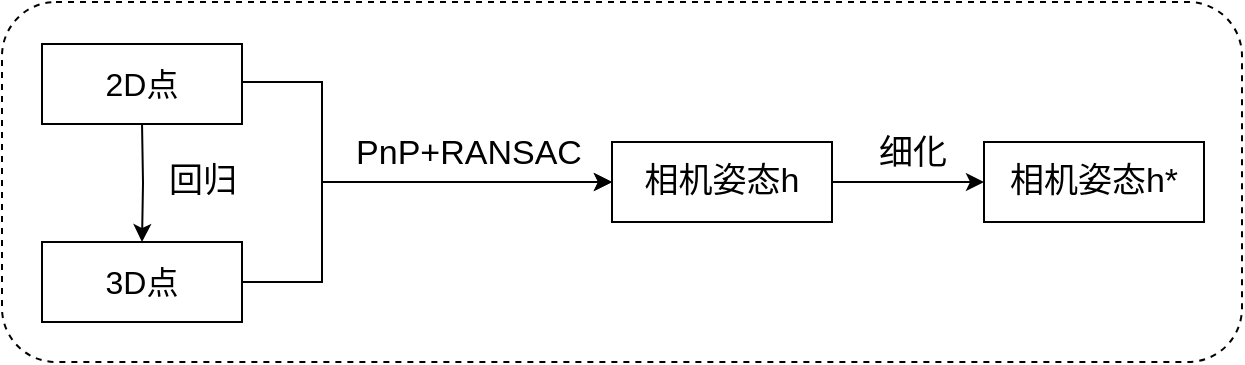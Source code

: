 <mxfile version="14.6.12" type="github">
  <diagram id="eaD8MX3vgt7gd6s6Sl5r" name="Page-1">
    <mxGraphModel dx="1422" dy="706" grid="1" gridSize="10" guides="1" tooltips="1" connect="1" arrows="1" fold="1" page="1" pageScale="1" pageWidth="827" pageHeight="1169" math="0" shadow="0">
      <root>
        <mxCell id="0" />
        <mxCell id="1" parent="0" />
        <mxCell id="dDHRLriayj3Ol6LwU3u3-13" value="" style="rounded=1;whiteSpace=wrap;html=1;fillColor=none;dashed=1;" vertex="1" parent="1">
          <mxGeometry x="70" y="370" width="620" height="180" as="geometry" />
        </mxCell>
        <mxCell id="dDHRLriayj3Ol6LwU3u3-3" style="edgeStyle=orthogonalEdgeStyle;rounded=0;orthogonalLoop=1;jettySize=auto;html=1;" edge="1" parent="1" target="dDHRLriayj3Ol6LwU3u3-2">
          <mxGeometry relative="1" as="geometry">
            <mxPoint x="140" y="430" as="sourcePoint" />
          </mxGeometry>
        </mxCell>
        <mxCell id="dDHRLriayj3Ol6LwU3u3-5" style="edgeStyle=orthogonalEdgeStyle;rounded=0;orthogonalLoop=1;jettySize=auto;html=1;exitX=1;exitY=0.5;exitDx=0;exitDy=0;entryX=0;entryY=0.5;entryDx=0;entryDy=0;" edge="1" parent="1" target="dDHRLriayj3Ol6LwU3u3-6">
          <mxGeometry relative="1" as="geometry">
            <mxPoint x="270" y="500" as="targetPoint" />
            <mxPoint x="190" y="412.5" as="sourcePoint" />
            <Array as="points">
              <mxPoint x="230" y="410" />
              <mxPoint x="230" y="460" />
            </Array>
          </mxGeometry>
        </mxCell>
        <mxCell id="dDHRLriayj3Ol6LwU3u3-10" style="edgeStyle=orthogonalEdgeStyle;rounded=0;orthogonalLoop=1;jettySize=auto;html=1;entryX=0;entryY=0.5;entryDx=0;entryDy=0;" edge="1" parent="1" source="dDHRLriayj3Ol6LwU3u3-2" target="dDHRLriayj3Ol6LwU3u3-6">
          <mxGeometry relative="1" as="geometry">
            <Array as="points">
              <mxPoint x="230" y="510" />
              <mxPoint x="230" y="460" />
            </Array>
          </mxGeometry>
        </mxCell>
        <mxCell id="dDHRLriayj3Ol6LwU3u3-2" value="&lt;font style=&quot;font-size: 16px&quot;&gt;3D点&lt;/font&gt;" style="rounded=0;whiteSpace=wrap;html=1;" vertex="1" parent="1">
          <mxGeometry x="90" y="490" width="100" height="40" as="geometry" />
        </mxCell>
        <mxCell id="dDHRLriayj3Ol6LwU3u3-4" value="&lt;font style=&quot;font-size: 17px&quot;&gt;回归&lt;/font&gt;" style="text;html=1;align=center;verticalAlign=middle;resizable=0;points=[];autosize=1;strokeColor=none;" vertex="1" parent="1">
          <mxGeometry x="145" y="450" width="50" height="20" as="geometry" />
        </mxCell>
        <mxCell id="dDHRLriayj3Ol6LwU3u3-7" style="edgeStyle=orthogonalEdgeStyle;rounded=0;orthogonalLoop=1;jettySize=auto;html=1;entryX=0;entryY=0.5;entryDx=0;entryDy=0;" edge="1" parent="1" source="dDHRLriayj3Ol6LwU3u3-6" target="dDHRLriayj3Ol6LwU3u3-8">
          <mxGeometry relative="1" as="geometry">
            <mxPoint x="630" y="480" as="targetPoint" />
          </mxGeometry>
        </mxCell>
        <mxCell id="dDHRLriayj3Ol6LwU3u3-6" value="&lt;font style=&quot;font-size: 17px&quot;&gt;相机姿态h&lt;/font&gt;" style="rounded=0;whiteSpace=wrap;html=1;" vertex="1" parent="1">
          <mxGeometry x="375" y="440" width="110" height="40" as="geometry" />
        </mxCell>
        <mxCell id="dDHRLriayj3Ol6LwU3u3-8" value="&lt;font style=&quot;font-size: 17px&quot;&gt;相机姿态h*&lt;/font&gt;" style="rounded=0;whiteSpace=wrap;html=1;" vertex="1" parent="1">
          <mxGeometry x="561" y="440" width="110" height="40" as="geometry" />
        </mxCell>
        <mxCell id="dDHRLriayj3Ol6LwU3u3-11" value="&lt;font style=&quot;font-size: 17px&quot;&gt;PnP+RANSAC&lt;/font&gt;" style="text;html=1;align=center;verticalAlign=middle;resizable=0;points=[];autosize=1;strokeColor=none;" vertex="1" parent="1">
          <mxGeometry x="238" y="436" width="130" height="20" as="geometry" />
        </mxCell>
        <mxCell id="dDHRLriayj3Ol6LwU3u3-12" value="&lt;font style=&quot;font-size: 17px&quot;&gt;细化&lt;/font&gt;" style="text;html=1;align=center;verticalAlign=middle;resizable=0;points=[];autosize=1;strokeColor=none;" vertex="1" parent="1">
          <mxGeometry x="500" y="436" width="50" height="20" as="geometry" />
        </mxCell>
        <mxCell id="dDHRLriayj3Ol6LwU3u3-14" value="&lt;font style=&quot;font-size: 16px&quot;&gt;2D点&lt;/font&gt;" style="rounded=0;whiteSpace=wrap;html=1;" vertex="1" parent="1">
          <mxGeometry x="90" y="391" width="100" height="40" as="geometry" />
        </mxCell>
      </root>
    </mxGraphModel>
  </diagram>
</mxfile>
